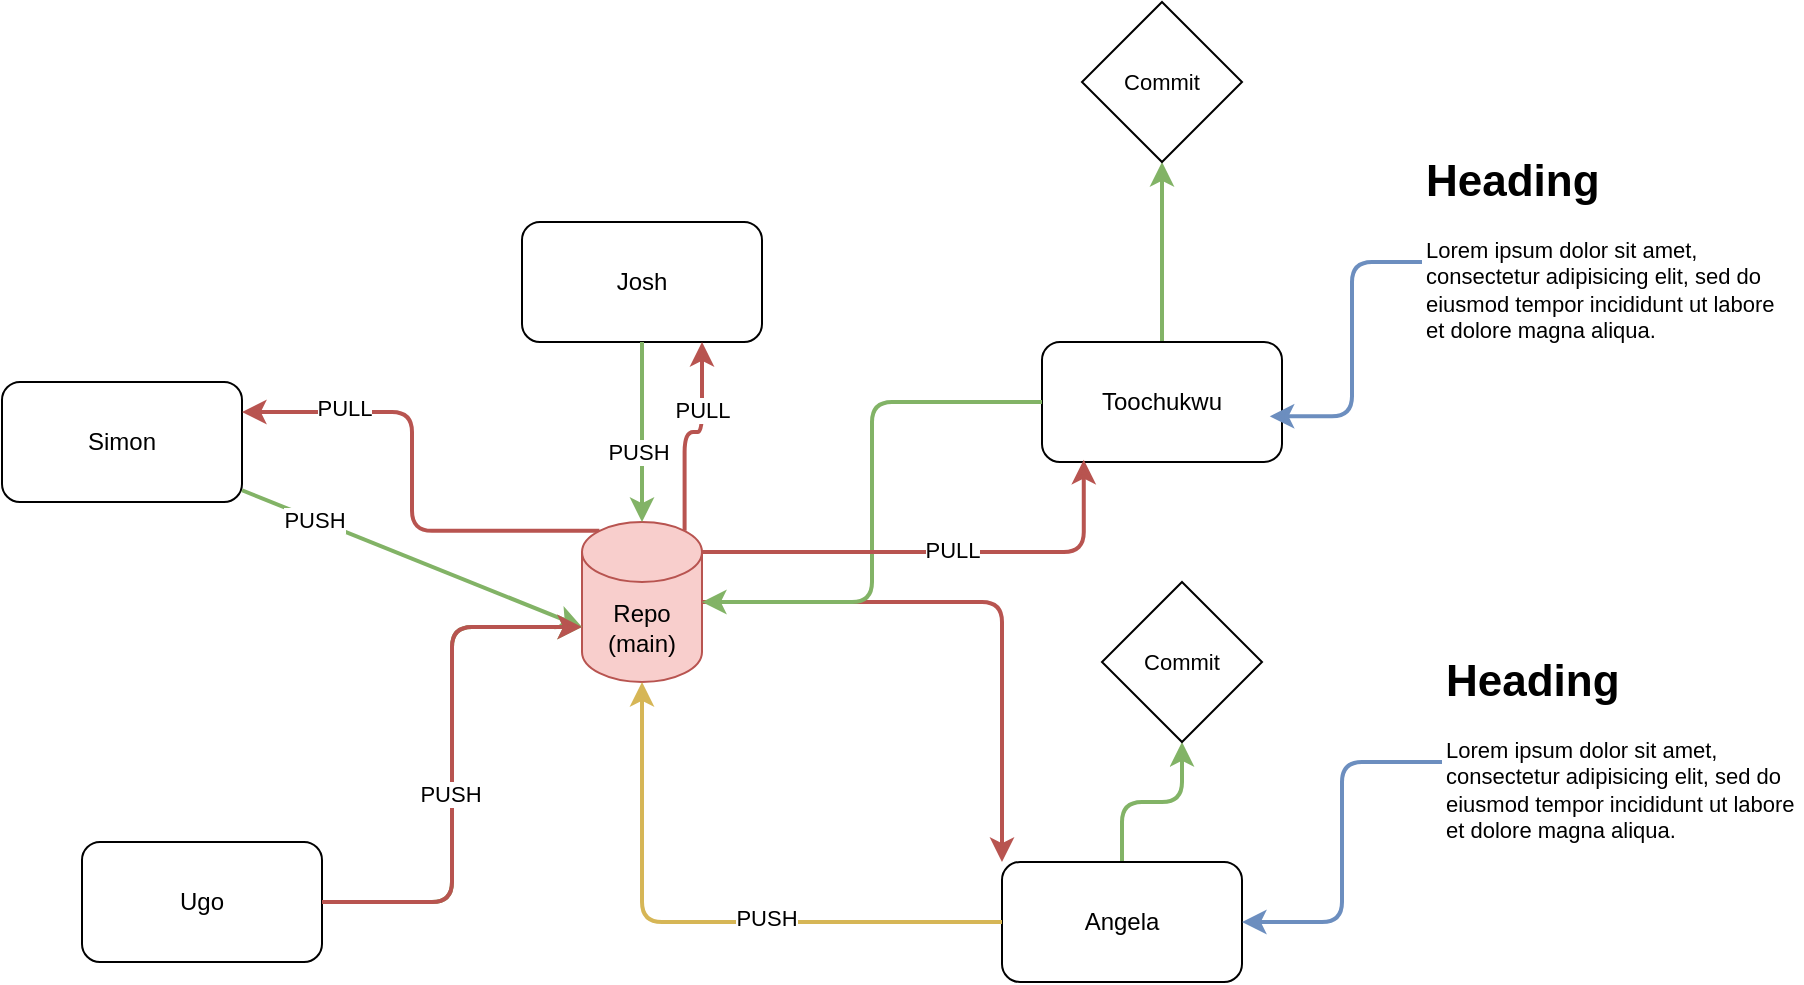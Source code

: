 <mxfile>
    <diagram id="J2yTK4lvGcuqCo55qyfZ" name="Page-1">
        <mxGraphModel dx="1100" dy="1818" grid="1" gridSize="10" guides="1" tooltips="1" connect="1" arrows="1" fold="1" page="1" pageScale="1" pageWidth="850" pageHeight="1100" math="0" shadow="0">
            <root>
                <mxCell id="0"/>
                <mxCell id="1" parent="0"/>
                <mxCell id="2" value="Simon" style="rounded=1;whiteSpace=wrap;html=1;" vertex="1" parent="1">
                    <mxGeometry x="70" y="120" width="120" height="60" as="geometry"/>
                </mxCell>
                <mxCell id="31" style="edgeStyle=orthogonalEdgeStyle;shape=connector;curved=0;rounded=1;html=1;strokeColor=#82b366;strokeWidth=2;align=center;verticalAlign=middle;fontFamily=Helvetica;fontSize=11;fontColor=default;labelBackgroundColor=default;endArrow=classic;fillColor=#d5e8d4;" edge="1" parent="1" source="3">
                    <mxGeometry relative="1" as="geometry">
                        <mxPoint x="650" y="10" as="targetPoint"/>
                    </mxGeometry>
                </mxCell>
                <mxCell id="3" value="Toochukwu" style="rounded=1;whiteSpace=wrap;html=1;" vertex="1" parent="1">
                    <mxGeometry x="590" y="100" width="120" height="60" as="geometry"/>
                </mxCell>
                <mxCell id="26" style="edgeStyle=orthogonalEdgeStyle;shape=connector;curved=0;rounded=1;html=1;strokeColor=#82b366;strokeWidth=2;align=center;verticalAlign=middle;fontFamily=Helvetica;fontSize=11;fontColor=default;labelBackgroundColor=default;endArrow=classic;fillColor=#d5e8d4;" edge="1" parent="1" source="4" target="27">
                    <mxGeometry relative="1" as="geometry">
                        <mxPoint x="630" y="290" as="targetPoint"/>
                    </mxGeometry>
                </mxCell>
                <mxCell id="4" value="Angela" style="rounded=1;whiteSpace=wrap;html=1;" vertex="1" parent="1">
                    <mxGeometry x="570" y="360" width="120" height="60" as="geometry"/>
                </mxCell>
                <mxCell id="5" value="Ugo" style="rounded=1;whiteSpace=wrap;html=1;" vertex="1" parent="1">
                    <mxGeometry x="110" y="350" width="120" height="60" as="geometry"/>
                </mxCell>
                <mxCell id="6" value="Josh" style="rounded=1;whiteSpace=wrap;html=1;" vertex="1" parent="1">
                    <mxGeometry x="330" y="40" width="120" height="60" as="geometry"/>
                </mxCell>
                <mxCell id="14" style="edgeStyle=orthogonalEdgeStyle;shape=connector;curved=0;rounded=1;html=1;exitX=0.145;exitY=0;exitDx=0;exitDy=4.35;exitPerimeter=0;entryX=1;entryY=0.25;entryDx=0;entryDy=0;strokeColor=#b85450;strokeWidth=2;align=center;verticalAlign=middle;fontFamily=Helvetica;fontSize=11;fontColor=default;labelBackgroundColor=default;endArrow=classic;fillColor=#f8cecc;" edge="1" parent="1" source="7" target="2">
                    <mxGeometry relative="1" as="geometry"/>
                </mxCell>
                <mxCell id="21" value="PULL" style="edgeLabel;html=1;align=center;verticalAlign=middle;resizable=0;points=[];fontFamily=Helvetica;fontSize=11;fontColor=default;labelBackgroundColor=default;" vertex="1" connectable="0" parent="14">
                    <mxGeometry x="0.571" y="-2" relative="1" as="geometry">
                        <mxPoint as="offset"/>
                    </mxGeometry>
                </mxCell>
                <mxCell id="16" style="edgeStyle=orthogonalEdgeStyle;shape=connector;curved=0;rounded=1;html=1;exitX=0.855;exitY=0;exitDx=0;exitDy=4.35;exitPerimeter=0;entryX=0.75;entryY=1;entryDx=0;entryDy=0;strokeColor=#b85450;strokeWidth=2;align=center;verticalAlign=middle;fontFamily=Helvetica;fontSize=11;fontColor=default;labelBackgroundColor=default;endArrow=classic;fillColor=#f8cecc;" edge="1" parent="1" source="7" target="6">
                    <mxGeometry relative="1" as="geometry"/>
                </mxCell>
                <mxCell id="19" value="PULL" style="edgeLabel;html=1;align=center;verticalAlign=middle;resizable=0;points=[];fontFamily=Helvetica;fontSize=11;fontColor=default;labelBackgroundColor=default;" vertex="1" connectable="0" parent="16">
                    <mxGeometry x="0.346" relative="1" as="geometry">
                        <mxPoint as="offset"/>
                    </mxGeometry>
                </mxCell>
                <mxCell id="28" style="edgeStyle=orthogonalEdgeStyle;shape=connector;curved=0;rounded=1;html=1;entryX=0;entryY=0;entryDx=0;entryDy=0;strokeColor=#b85450;strokeWidth=2;align=center;verticalAlign=middle;fontFamily=Helvetica;fontSize=11;fontColor=default;labelBackgroundColor=default;endArrow=classic;fillColor=#f8cecc;" edge="1" parent="1" source="7" target="4">
                    <mxGeometry relative="1" as="geometry"/>
                </mxCell>
                <mxCell id="7" value="Repo (main)" style="shape=cylinder3;whiteSpace=wrap;html=1;boundedLbl=1;backgroundOutline=1;size=15;fillColor=#f8cecc;strokeColor=#b85450;" vertex="1" parent="1">
                    <mxGeometry x="360" y="190" width="60" height="80" as="geometry"/>
                </mxCell>
                <mxCell id="8" style="edgeStyle=none;html=1;entryX=0;entryY=0;entryDx=0;entryDy=52.5;entryPerimeter=0;strokeWidth=2;fillColor=#d5e8d4;strokeColor=#82b366;rounded=0;curved=1;" edge="1" parent="1" source="2" target="7">
                    <mxGeometry relative="1" as="geometry"/>
                </mxCell>
                <mxCell id="22" value="PUSH" style="edgeLabel;html=1;align=center;verticalAlign=middle;resizable=0;points=[];fontFamily=Helvetica;fontSize=11;fontColor=default;labelBackgroundColor=default;" vertex="1" connectable="0" parent="8">
                    <mxGeometry x="-0.585" relative="1" as="geometry">
                        <mxPoint as="offset"/>
                    </mxGeometry>
                </mxCell>
                <mxCell id="9" style="edgeStyle=none;shape=connector;curved=1;rounded=0;html=1;entryX=0.5;entryY=0;entryDx=0;entryDy=0;entryPerimeter=0;strokeColor=#82b366;strokeWidth=2;align=center;verticalAlign=middle;fontFamily=Helvetica;fontSize=11;fontColor=default;labelBackgroundColor=default;endArrow=classic;fillColor=#d5e8d4;" edge="1" parent="1" source="6" target="7">
                    <mxGeometry relative="1" as="geometry"/>
                </mxCell>
                <mxCell id="20" value="PUSH" style="edgeLabel;html=1;align=center;verticalAlign=middle;resizable=0;points=[];fontFamily=Helvetica;fontSize=11;fontColor=default;labelBackgroundColor=default;" vertex="1" connectable="0" parent="9">
                    <mxGeometry x="0.215" y="-2" relative="1" as="geometry">
                        <mxPoint as="offset"/>
                    </mxGeometry>
                </mxCell>
                <mxCell id="10" style="edgeStyle=orthogonalEdgeStyle;shape=connector;rounded=1;html=1;entryX=1;entryY=0.5;entryDx=0;entryDy=0;entryPerimeter=0;strokeColor=#82b366;strokeWidth=2;align=center;verticalAlign=middle;fontFamily=Helvetica;fontSize=11;fontColor=default;labelBackgroundColor=default;endArrow=classic;fillColor=#d5e8d4;curved=0;" edge="1" parent="1" source="3" target="7">
                    <mxGeometry relative="1" as="geometry"/>
                </mxCell>
                <mxCell id="11" style="edgeStyle=orthogonalEdgeStyle;shape=connector;curved=0;rounded=1;html=1;entryX=0.5;entryY=1;entryDx=0;entryDy=0;entryPerimeter=0;strokeColor=#d6b656;strokeWidth=2;align=center;verticalAlign=middle;fontFamily=Helvetica;fontSize=11;fontColor=default;labelBackgroundColor=default;endArrow=classic;fillColor=#fff2cc;" edge="1" parent="1" source="4" target="7">
                    <mxGeometry relative="1" as="geometry"/>
                </mxCell>
                <mxCell id="29" value="PUSH" style="edgeLabel;html=1;align=center;verticalAlign=middle;resizable=0;points=[];fontFamily=Helvetica;fontSize=11;fontColor=default;labelBackgroundColor=default;" vertex="1" connectable="0" parent="11">
                    <mxGeometry x="-0.214" y="-2" relative="1" as="geometry">
                        <mxPoint as="offset"/>
                    </mxGeometry>
                </mxCell>
                <mxCell id="12" style="edgeStyle=orthogonalEdgeStyle;shape=connector;curved=0;rounded=1;html=1;entryX=0;entryY=0;entryDx=0;entryDy=52.5;entryPerimeter=0;strokeColor=#82b366;strokeWidth=2;align=center;verticalAlign=middle;fontFamily=Helvetica;fontSize=11;fontColor=default;labelBackgroundColor=default;endArrow=classic;fillColor=#d5e8d4;" edge="1" parent="1" source="5" target="7">
                    <mxGeometry relative="1" as="geometry"/>
                </mxCell>
                <mxCell id="13" style="edgeStyle=orthogonalEdgeStyle;shape=connector;curved=0;rounded=1;html=1;entryX=0;entryY=0;entryDx=0;entryDy=52.5;entryPerimeter=0;strokeColor=#b85450;strokeWidth=2;align=center;verticalAlign=middle;fontFamily=Helvetica;fontSize=11;fontColor=default;labelBackgroundColor=default;endArrow=classic;fillColor=#f8cecc;" edge="1" parent="1" source="5" target="7">
                    <mxGeometry relative="1" as="geometry"/>
                </mxCell>
                <mxCell id="17" value="PUSH" style="edgeLabel;html=1;align=center;verticalAlign=middle;resizable=0;points=[];fontFamily=Helvetica;fontSize=11;fontColor=default;labelBackgroundColor=default;" vertex="1" connectable="0" parent="13">
                    <mxGeometry x="-0.108" y="1" relative="1" as="geometry">
                        <mxPoint as="offset"/>
                    </mxGeometry>
                </mxCell>
                <mxCell id="15" style="edgeStyle=orthogonalEdgeStyle;shape=connector;curved=0;rounded=1;html=1;exitX=1;exitY=0;exitDx=0;exitDy=15;exitPerimeter=0;entryX=0.174;entryY=0.981;entryDx=0;entryDy=0;entryPerimeter=0;strokeColor=#b85450;strokeWidth=2;align=center;verticalAlign=middle;fontFamily=Helvetica;fontSize=11;fontColor=default;labelBackgroundColor=default;endArrow=classic;fillColor=#f8cecc;" edge="1" parent="1" source="7" target="3">
                    <mxGeometry relative="1" as="geometry"/>
                </mxCell>
                <mxCell id="18" value="PULL" style="edgeLabel;html=1;align=center;verticalAlign=middle;resizable=0;points=[];fontFamily=Helvetica;fontSize=11;fontColor=default;labelBackgroundColor=default;" vertex="1" connectable="0" parent="15">
                    <mxGeometry x="0.056" y="1" relative="1" as="geometry">
                        <mxPoint as="offset"/>
                    </mxGeometry>
                </mxCell>
                <mxCell id="24" style="edgeStyle=orthogonalEdgeStyle;shape=connector;curved=0;rounded=1;html=1;entryX=1;entryY=0.5;entryDx=0;entryDy=0;strokeColor=#6c8ebf;strokeWidth=2;align=center;verticalAlign=middle;fontFamily=Helvetica;fontSize=11;fontColor=default;labelBackgroundColor=default;endArrow=classic;fillColor=#dae8fc;" edge="1" parent="1" source="23" target="4">
                    <mxGeometry relative="1" as="geometry"/>
                </mxCell>
                <mxCell id="23" value="&lt;h1 style=&quot;margin-top: 0px;&quot;&gt;Heading&lt;/h1&gt;&lt;p&gt;Lorem ipsum dolor sit amet, consectetur adipisicing elit, sed do eiusmod tempor incididunt ut labore et dolore magna aliqua.&lt;/p&gt;" style="text;html=1;whiteSpace=wrap;overflow=hidden;rounded=0;fontFamily=Helvetica;fontSize=11;fontColor=default;labelBackgroundColor=default;" vertex="1" parent="1">
                    <mxGeometry x="790" y="250" width="180" height="120" as="geometry"/>
                </mxCell>
                <mxCell id="27" value="Commit" style="rhombus;whiteSpace=wrap;html=1;fontFamily=Helvetica;fontSize=11;fontColor=default;labelBackgroundColor=default;" vertex="1" parent="1">
                    <mxGeometry x="620" y="220" width="80" height="80" as="geometry"/>
                </mxCell>
                <mxCell id="30" value="&lt;h1 style=&quot;margin-top: 0px;&quot;&gt;Heading&lt;/h1&gt;&lt;p&gt;Lorem ipsum dolor sit amet, consectetur adipisicing elit, sed do eiusmod tempor incididunt ut labore et dolore magna aliqua.&lt;/p&gt;" style="text;html=1;whiteSpace=wrap;overflow=hidden;rounded=0;fontFamily=Helvetica;fontSize=11;fontColor=default;labelBackgroundColor=default;" vertex="1" parent="1">
                    <mxGeometry x="780" width="180" height="120" as="geometry"/>
                </mxCell>
                <mxCell id="32" style="edgeStyle=orthogonalEdgeStyle;shape=connector;curved=0;rounded=1;html=1;entryX=0.949;entryY=0.619;entryDx=0;entryDy=0;entryPerimeter=0;strokeColor=#6c8ebf;strokeWidth=2;align=center;verticalAlign=middle;fontFamily=Helvetica;fontSize=11;fontColor=default;labelBackgroundColor=default;endArrow=classic;fillColor=#dae8fc;" edge="1" parent="1" source="30" target="3">
                    <mxGeometry relative="1" as="geometry"/>
                </mxCell>
                <mxCell id="33" value="Commit" style="rhombus;whiteSpace=wrap;html=1;fontFamily=Helvetica;fontSize=11;fontColor=default;labelBackgroundColor=default;" vertex="1" parent="1">
                    <mxGeometry x="610" y="-70" width="80" height="80" as="geometry"/>
                </mxCell>
            </root>
        </mxGraphModel>
    </diagram>
</mxfile>